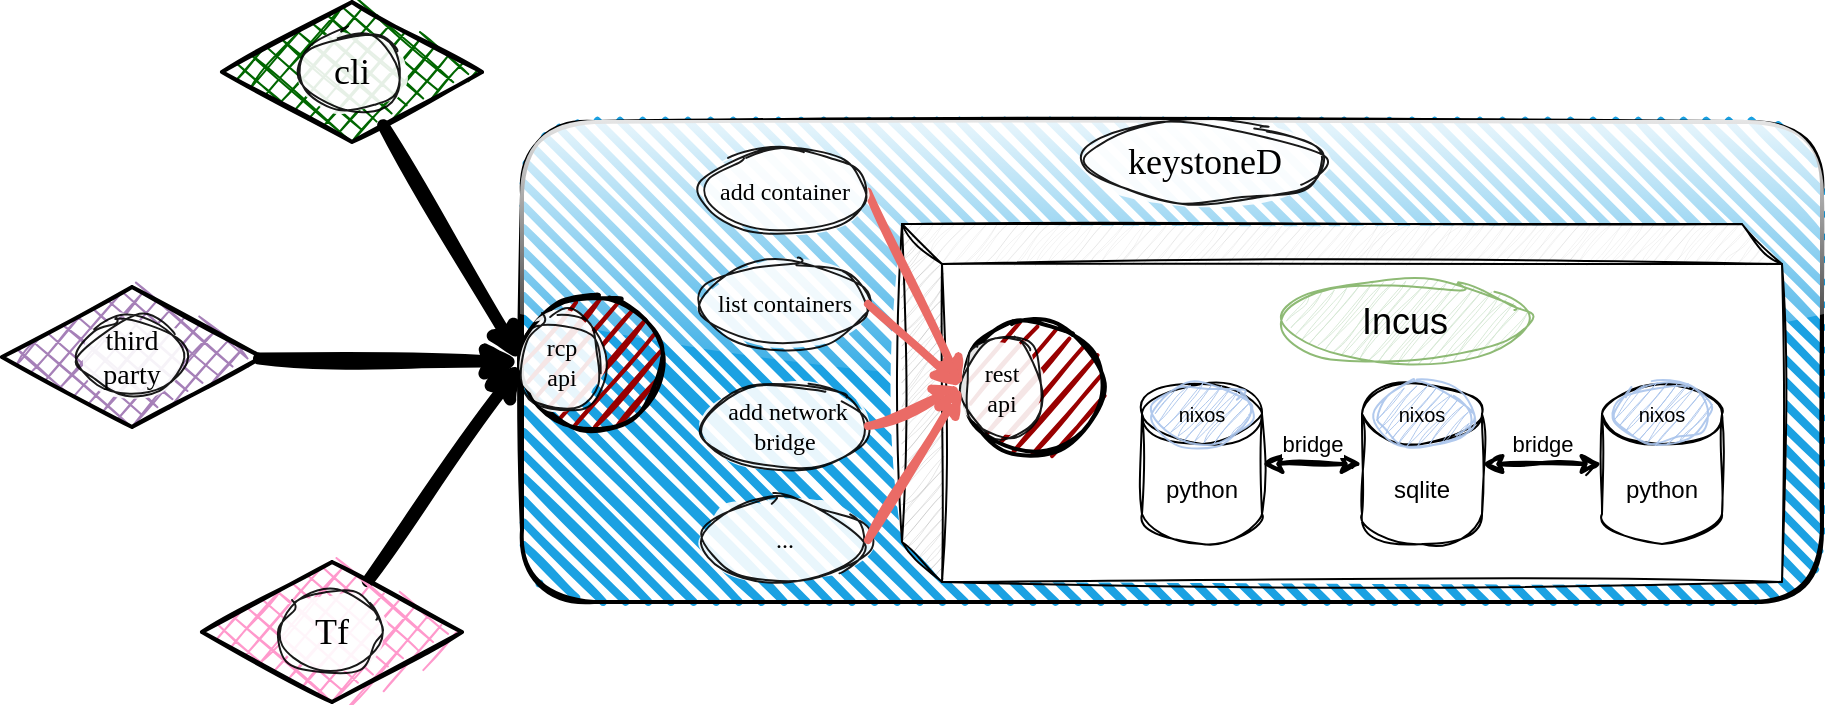 <mxfile version="24.8.3">
  <diagram name="Page-1" id="yl57-H0XewpW2XBITw13">
    <mxGraphModel dx="1194" dy="727" grid="1" gridSize="10" guides="1" tooltips="1" connect="1" arrows="1" fold="1" page="1" pageScale="1" pageWidth="827" pageHeight="1169" math="0" shadow="0">
      <root>
        <mxCell id="0" />
        <mxCell id="1" parent="0" />
        <mxCell id="fTedjAnOHH3bOTMZhRFC-19" style="rounded=0;orthogonalLoop=1;jettySize=auto;html=1;entryX=0;entryY=0.5;entryDx=0;entryDy=0;strokeWidth=6;sketch=1;curveFitting=1;jiggle=2;" parent="1" source="fTedjAnOHH3bOTMZhRFC-14" target="fTedjAnOHH3bOTMZhRFC-10" edge="1">
          <mxGeometry relative="1" as="geometry" />
        </mxCell>
        <mxCell id="fTedjAnOHH3bOTMZhRFC-10" value="" style="rounded=1;whiteSpace=wrap;html=1;strokeWidth=2;fillWeight=4;hachureGap=8;hachureAngle=45;fillColor=#1ba1e2;sketch=1;glass=1;" parent="1" vertex="1">
          <mxGeometry x="270" y="200" width="650" height="240" as="geometry" />
        </mxCell>
        <mxCell id="fTedjAnOHH3bOTMZhRFC-15" value="keystoneD" style="ellipse;fontSize=18;html=1;whiteSpace=wrap;opacity=90;sketch=1;curveFitting=1;jiggle=2;fontFamily=Tahoma;" parent="1" vertex="1">
          <mxGeometry x="550" y="200" width="123" height="40" as="geometry" />
        </mxCell>
        <mxCell id="fTedjAnOHH3bOTMZhRFC-27" value="" style="shape=cube;whiteSpace=wrap;html=1;boundedLbl=1;backgroundOutline=1;darkOpacity=0.05;darkOpacity2=0.1;sketch=1;curveFitting=1;jiggle=2;" parent="1" vertex="1">
          <mxGeometry x="460" y="251" width="440" height="179" as="geometry" />
        </mxCell>
        <mxCell id="fTedjAnOHH3bOTMZhRFC-28" value="Incus" style="ellipse;fontSize=18;html=1;whiteSpace=wrap;opacity=90;sketch=1;curveFitting=1;jiggle=2;fillColor=#d5e8d4;strokeColor=#82b366;" parent="1" vertex="1">
          <mxGeometry x="650" y="280" width="123" height="40" as="geometry" />
        </mxCell>
        <mxCell id="fTedjAnOHH3bOTMZhRFC-29" value="" style="group;fontFamily=Tahoma;" parent="1" vertex="1" connectable="0">
          <mxGeometry x="270" y="287.5" width="70" height="65.0" as="geometry" />
        </mxCell>
        <mxCell id="fTedjAnOHH3bOTMZhRFC-21" value="" style="ellipse;whiteSpace=wrap;html=1;strokeWidth=2;fillWeight=2;hachureGap=8;fillColor=#990000;fillStyle=dots;sketch=1;fontFamily=Tahoma;" parent="fTedjAnOHH3bOTMZhRFC-29" vertex="1">
          <mxGeometry width="70" height="65" as="geometry" />
        </mxCell>
        <mxCell id="fTedjAnOHH3bOTMZhRFC-22" value="&lt;font style=&quot;font-size: 12px;&quot;&gt;rcp&lt;br style=&quot;font-size: 12px;&quot;&gt;api&lt;/font&gt;" style="ellipse;fontSize=12;html=1;whiteSpace=wrap;opacity=90;sketch=1;curveFitting=1;jiggle=2;fontFamily=Tahoma;" parent="fTedjAnOHH3bOTMZhRFC-29" vertex="1">
          <mxGeometry y="7.97" width="40" height="49.06" as="geometry" />
        </mxCell>
        <mxCell id="fTedjAnOHH3bOTMZhRFC-31" value="" style="group" parent="1" vertex="1" connectable="0">
          <mxGeometry x="120" y="140" width="130" height="70" as="geometry" />
        </mxCell>
        <mxCell id="fTedjAnOHH3bOTMZhRFC-14" value="" style="rhombus;whiteSpace=wrap;html=1;strokeWidth=2;fillWeight=-1;hachureGap=8;fillStyle=cross-hatch;fillColor=#006600;sketch=1;movable=1;resizable=1;rotatable=1;deletable=1;editable=1;locked=0;connectable=1;shadow=0;" parent="fTedjAnOHH3bOTMZhRFC-31" vertex="1">
          <mxGeometry width="130" height="70" as="geometry" />
        </mxCell>
        <mxCell id="fTedjAnOHH3bOTMZhRFC-16" value="cli" style="ellipse;fontSize=18;html=1;whiteSpace=wrap;opacity=90;sketch=1;curveFitting=1;jiggle=2;fontFamily=Tahoma;" parent="fTedjAnOHH3bOTMZhRFC-31" vertex="1">
          <mxGeometry x="39.25" y="15" width="51.5" height="40" as="geometry" />
        </mxCell>
        <mxCell id="fTedjAnOHH3bOTMZhRFC-20" style="rounded=0;orthogonalLoop=1;jettySize=auto;html=1;entryX=0;entryY=0.5;entryDx=0;entryDy=0;strokeWidth=6;sketch=1;curveFitting=1;jiggle=2;" parent="1" source="fTedjAnOHH3bOTMZhRFC-17" target="fTedjAnOHH3bOTMZhRFC-10" edge="1">
          <mxGeometry relative="1" as="geometry">
            <mxPoint x="165" y="350" as="targetPoint" />
          </mxGeometry>
        </mxCell>
        <mxCell id="fTedjAnOHH3bOTMZhRFC-33" value="" style="group;fontFamily=Tahoma;" parent="1" vertex="1" connectable="0">
          <mxGeometry x="490" y="300" width="70" height="65.0" as="geometry" />
        </mxCell>
        <mxCell id="fTedjAnOHH3bOTMZhRFC-34" value="" style="ellipse;whiteSpace=wrap;html=1;strokeWidth=2;fillWeight=2;hachureGap=8;fillColor=#990000;fillStyle=dots;sketch=1;fontFamily=Tahoma;" parent="fTedjAnOHH3bOTMZhRFC-33" vertex="1">
          <mxGeometry width="70" height="65" as="geometry" />
        </mxCell>
        <mxCell id="fTedjAnOHH3bOTMZhRFC-35" value="&lt;span style=&quot;font-size: 12px;&quot;&gt;rest&lt;br style=&quot;font-size: 12px;&quot;&gt;api&lt;/span&gt;" style="ellipse;fontSize=12;html=1;whiteSpace=wrap;opacity=90;sketch=1;curveFitting=1;jiggle=2;fontFamily=Tahoma;" parent="fTedjAnOHH3bOTMZhRFC-33" vertex="1">
          <mxGeometry y="7.97" width="40" height="49.06" as="geometry" />
        </mxCell>
        <mxCell id="fTedjAnOHH3bOTMZhRFC-41" style="rounded=0;orthogonalLoop=1;jettySize=auto;html=1;entryX=0;entryY=0.5;entryDx=0;entryDy=0;sketch=1;curveFitting=1;jiggle=2;flowAnimation=0;exitX=1;exitY=0.5;exitDx=0;exitDy=0;strokeWidth=4;strokeColor=#EA6B66;" parent="1" source="fTedjAnOHH3bOTMZhRFC-37" target="fTedjAnOHH3bOTMZhRFC-35" edge="1">
          <mxGeometry relative="1" as="geometry" />
        </mxCell>
        <mxCell id="fTedjAnOHH3bOTMZhRFC-37" value="add container" style="ellipse;fontSize=12;html=1;whiteSpace=wrap;opacity=90;sketch=1;curveFitting=1;jiggle=2;fontFamily=Tahoma;" parent="1" vertex="1">
          <mxGeometry x="360" y="214" width="83" height="42" as="geometry" />
        </mxCell>
        <mxCell id="fTedjAnOHH3bOTMZhRFC-38" value="list containers" style="ellipse;fontSize=12;html=1;whiteSpace=wrap;opacity=90;sketch=1;curveFitting=1;jiggle=2;fontFamily=Tahoma;" parent="1" vertex="1">
          <mxGeometry x="360" y="270" width="83" height="42" as="geometry" />
        </mxCell>
        <mxCell id="fTedjAnOHH3bOTMZhRFC-39" value="&amp;nbsp;add network bridge" style="ellipse;fontSize=12;html=1;whiteSpace=wrap;opacity=90;sketch=1;curveFitting=1;jiggle=2;fontFamily=Tahoma;" parent="1" vertex="1">
          <mxGeometry x="360" y="331" width="83" height="42" as="geometry" />
        </mxCell>
        <mxCell id="fTedjAnOHH3bOTMZhRFC-40" value="..." style="ellipse;fontSize=12;html=1;whiteSpace=wrap;opacity=90;sketch=1;curveFitting=1;jiggle=2;fontFamily=Tahoma;" parent="1" vertex="1">
          <mxGeometry x="360" y="388" width="83" height="42" as="geometry" />
        </mxCell>
        <mxCell id="fTedjAnOHH3bOTMZhRFC-42" style="rounded=0;orthogonalLoop=1;jettySize=auto;html=1;entryX=0;entryY=0.5;entryDx=0;entryDy=0;sketch=1;curveFitting=1;jiggle=2;flowAnimation=0;exitX=1;exitY=0.5;exitDx=0;exitDy=0;strokeWidth=4;strokeColor=#EA6B66;" parent="1" source="fTedjAnOHH3bOTMZhRFC-38" target="fTedjAnOHH3bOTMZhRFC-35" edge="1">
          <mxGeometry relative="1" as="geometry">
            <mxPoint x="453" y="245" as="sourcePoint" />
            <mxPoint x="500" y="354" as="targetPoint" />
          </mxGeometry>
        </mxCell>
        <mxCell id="fTedjAnOHH3bOTMZhRFC-44" style="rounded=0;orthogonalLoop=1;jettySize=auto;html=1;entryX=0;entryY=0.5;entryDx=0;entryDy=0;sketch=1;curveFitting=1;jiggle=2;flowAnimation=0;exitX=1;exitY=0.5;exitDx=0;exitDy=0;strokeWidth=4;strokeColor=#EA6B66;" parent="1" source="fTedjAnOHH3bOTMZhRFC-39" target="fTedjAnOHH3bOTMZhRFC-35" edge="1">
          <mxGeometry relative="1" as="geometry">
            <mxPoint x="453" y="301" as="sourcePoint" />
            <mxPoint x="500" y="354" as="targetPoint" />
          </mxGeometry>
        </mxCell>
        <mxCell id="fTedjAnOHH3bOTMZhRFC-46" style="rounded=0;orthogonalLoop=1;jettySize=auto;html=1;entryX=0;entryY=0.5;entryDx=0;entryDy=0;sketch=1;curveFitting=1;jiggle=2;flowAnimation=0;exitX=1;exitY=0.5;exitDx=0;exitDy=0;strokeWidth=4;strokeColor=#EA6B66;" parent="1" source="fTedjAnOHH3bOTMZhRFC-40" target="fTedjAnOHH3bOTMZhRFC-35" edge="1">
          <mxGeometry relative="1" as="geometry">
            <mxPoint x="453" y="362" as="sourcePoint" />
            <mxPoint x="500" y="354" as="targetPoint" />
          </mxGeometry>
        </mxCell>
        <mxCell id="fTedjAnOHH3bOTMZhRFC-47" value="python" style="shape=cylinder3;whiteSpace=wrap;html=1;boundedLbl=1;backgroundOutline=1;size=15;sketch=1;curveFitting=1;jiggle=2;" parent="1" vertex="1">
          <mxGeometry x="580" y="331" width="60" height="80" as="geometry" />
        </mxCell>
        <mxCell id="fTedjAnOHH3bOTMZhRFC-48" value="nixos" style="ellipse;fontSize=10;html=1;whiteSpace=wrap;opacity=90;sketch=1;curveFitting=1;jiggle=2;fillColor=#A9C4EB;strokeColor=#A9C4EB;" parent="1" vertex="1">
          <mxGeometry x="585" y="331" width="50" height="30" as="geometry" />
        </mxCell>
        <mxCell id="fTedjAnOHH3bOTMZhRFC-49" value="sqlite" style="shape=cylinder3;whiteSpace=wrap;html=1;boundedLbl=1;backgroundOutline=1;size=15;sketch=1;curveFitting=1;jiggle=2;" parent="1" vertex="1">
          <mxGeometry x="690" y="331" width="60" height="80" as="geometry" />
        </mxCell>
        <mxCell id="fTedjAnOHH3bOTMZhRFC-50" value="nixos" style="ellipse;fontSize=10;html=1;whiteSpace=wrap;opacity=90;sketch=1;curveFitting=1;jiggle=2;fillColor=#A9C4EB;strokeColor=#A9C4EB;" parent="1" vertex="1">
          <mxGeometry x="695" y="331" width="50" height="30" as="geometry" />
        </mxCell>
        <mxCell id="fTedjAnOHH3bOTMZhRFC-51" value="python" style="shape=cylinder3;whiteSpace=wrap;html=1;boundedLbl=1;backgroundOutline=1;size=15;sketch=1;curveFitting=1;jiggle=2;" parent="1" vertex="1">
          <mxGeometry x="810" y="331" width="60" height="80" as="geometry" />
        </mxCell>
        <mxCell id="fTedjAnOHH3bOTMZhRFC-52" value="nixos" style="ellipse;fontSize=10;html=1;whiteSpace=wrap;opacity=90;sketch=1;curveFitting=1;jiggle=2;fillColor=#A9C4EB;strokeColor=#A9C4EB;" parent="1" vertex="1">
          <mxGeometry x="815" y="331" width="50" height="30" as="geometry" />
        </mxCell>
        <mxCell id="fTedjAnOHH3bOTMZhRFC-53" value="bridge" style="edgeStyle=orthogonalEdgeStyle;rounded=0;orthogonalLoop=1;jettySize=auto;html=1;exitX=1;exitY=0.5;exitDx=0;exitDy=0;exitPerimeter=0;entryX=0;entryY=0.5;entryDx=0;entryDy=0;entryPerimeter=0;startArrow=classic;startFill=1;sketch=1;curveFitting=1;jiggle=2;strokeWidth=2;spacingBottom=20;" parent="1" source="fTedjAnOHH3bOTMZhRFC-47" target="fTedjAnOHH3bOTMZhRFC-49" edge="1">
          <mxGeometry relative="1" as="geometry" />
        </mxCell>
        <mxCell id="fTedjAnOHH3bOTMZhRFC-54" value="bridge" style="edgeStyle=orthogonalEdgeStyle;rounded=0;orthogonalLoop=1;jettySize=auto;html=1;exitX=1;exitY=0.5;exitDx=0;exitDy=0;exitPerimeter=0;entryX=0;entryY=0.5;entryDx=0;entryDy=0;entryPerimeter=0;startArrow=classic;startFill=1;sketch=1;curveFitting=1;jiggle=2;strokeWidth=2;spacingBottom=20;" parent="1" source="fTedjAnOHH3bOTMZhRFC-49" target="fTedjAnOHH3bOTMZhRFC-51" edge="1">
          <mxGeometry relative="1" as="geometry">
            <mxPoint x="650" y="381" as="sourcePoint" />
            <mxPoint x="700" y="381" as="targetPoint" />
          </mxGeometry>
        </mxCell>
        <mxCell id="fTedjAnOHH3bOTMZhRFC-55" value="" style="group" parent="1" vertex="1" connectable="0">
          <mxGeometry x="10" y="282.5" width="140" height="70" as="geometry" />
        </mxCell>
        <mxCell id="fTedjAnOHH3bOTMZhRFC-56" value="" style="rhombus;whiteSpace=wrap;html=1;strokeWidth=2;fillWeight=-1;hachureGap=8;fillStyle=cross-hatch;fillColor=#A680B8;sketch=1;movable=1;resizable=1;rotatable=1;deletable=1;editable=1;locked=0;connectable=1;shadow=0;" parent="fTedjAnOHH3bOTMZhRFC-55" vertex="1">
          <mxGeometry width="130" height="70" as="geometry" />
        </mxCell>
        <mxCell id="fTedjAnOHH3bOTMZhRFC-57" value="third&lt;br style=&quot;font-size: 14px;&quot;&gt;party" style="ellipse;fontSize=14;html=1;whiteSpace=wrap;opacity=90;sketch=1;curveFitting=1;jiggle=2;fontFamily=Tahoma;" parent="fTedjAnOHH3bOTMZhRFC-55" vertex="1">
          <mxGeometry x="39.25" y="15" width="51.5" height="40" as="geometry" />
        </mxCell>
        <mxCell id="fTedjAnOHH3bOTMZhRFC-58" style="rounded=0;orthogonalLoop=1;jettySize=auto;html=1;entryX=0;entryY=0.5;entryDx=0;entryDy=0;sketch=1;curveFitting=1;jiggle=2;strokeWidth=6;" parent="1" source="fTedjAnOHH3bOTMZhRFC-56" target="fTedjAnOHH3bOTMZhRFC-21" edge="1">
          <mxGeometry relative="1" as="geometry" />
        </mxCell>
        <mxCell id="fTedjAnOHH3bOTMZhRFC-17" value="" style="rhombus;whiteSpace=wrap;html=1;strokeWidth=2;fillWeight=-1;hachureGap=8;fillStyle=cross-hatch;fillColor=#FF99CC;sketch=1;movable=1;resizable=1;rotatable=1;deletable=1;editable=1;locked=0;connectable=1;" parent="1" vertex="1">
          <mxGeometry x="110" y="420" width="130" height="70" as="geometry" />
        </mxCell>
        <mxCell id="fTedjAnOHH3bOTMZhRFC-18" value="Tf" style="ellipse;fontSize=18;html=1;whiteSpace=wrap;opacity=90;sketch=1;curveFitting=1;jiggle=2;fontFamily=Tahoma;" parent="1" vertex="1">
          <mxGeometry x="149.25" y="435" width="51.5" height="40" as="geometry" />
        </mxCell>
      </root>
    </mxGraphModel>
  </diagram>
</mxfile>
